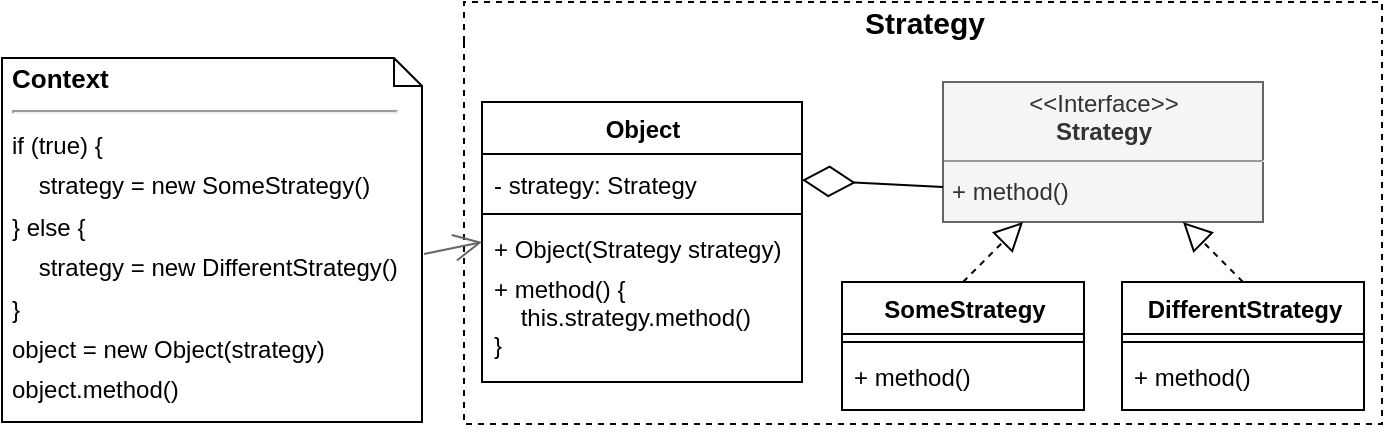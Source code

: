 <mxfile version="13.7.3" type="device"><diagram id="1sZ2zG_Gj7uYJ-5IVyu0" name="Страница 1"><mxGraphModel dx="1086" dy="806" grid="0" gridSize="10" guides="1" tooltips="1" connect="1" arrows="1" fold="1" page="0" pageScale="1" pageWidth="827" pageHeight="1169" math="0" shadow="0"><root><mxCell id="0"/><mxCell id="1" parent="0"/><mxCell id="fr49iSsMj7sJ7hY8_i7d-1" value="Strategy" style="swimlane;html=1;horizontal=1;startSize=20;fillColor=none;strokeColor=#000000;rounded=0;comic=0;fontSize=15;dashed=1;swimlaneLine=0;shadow=0;glass=0;perimeterSpacing=0;labelBackgroundColor=none;collapsible=0;" vertex="1" parent="1"><mxGeometry x="301" y="20" width="459" height="211" as="geometry"><mxRectangle x="110" y="60" width="100" height="20" as="alternateBounds"/></mxGeometry></mxCell><mxCell id="fr49iSsMj7sJ7hY8_i7d-2" value="DifferentStrategy" style="swimlane;fontStyle=1;align=center;verticalAlign=top;childLayout=stackLayout;horizontal=1;startSize=26;horizontalStack=0;resizeParent=1;resizeParentMax=0;resizeLast=0;collapsible=0;marginBottom=0;rounded=0;shadow=0;glass=0;comic=0;strokeWidth=1;fontSize=12;labelBackgroundColor=none;fillColor=#ffffff;html=1;" vertex="1" parent="fr49iSsMj7sJ7hY8_i7d-1"><mxGeometry x="329" y="140" width="121" height="64" as="geometry"/></mxCell><mxCell id="fr49iSsMj7sJ7hY8_i7d-3" value="" style="line;strokeWidth=1;fillColor=none;align=left;verticalAlign=middle;spacingTop=-1;spacingLeft=3;spacingRight=3;rotatable=0;labelPosition=right;points=[];portConstraint=eastwest;" vertex="1" parent="fr49iSsMj7sJ7hY8_i7d-2"><mxGeometry y="26" width="121" height="8" as="geometry"/></mxCell><mxCell id="fr49iSsMj7sJ7hY8_i7d-4" value="+ method()" style="text;strokeColor=none;fillColor=none;align=left;verticalAlign=top;spacingLeft=4;spacingRight=4;overflow=hidden;rotatable=0;points=[[0,0.5],[1,0.5]];portConstraint=eastwest;" vertex="1" parent="fr49iSsMj7sJ7hY8_i7d-2"><mxGeometry y="34" width="121" height="30" as="geometry"/></mxCell><mxCell id="fr49iSsMj7sJ7hY8_i7d-5" value="SomeStrategy" style="swimlane;fontStyle=1;align=center;verticalAlign=top;childLayout=stackLayout;horizontal=1;startSize=26;horizontalStack=0;resizeParent=1;resizeParentMax=0;resizeLast=0;collapsible=0;marginBottom=0;rounded=0;shadow=0;glass=0;comic=0;strokeWidth=1;fontSize=12;labelBackgroundColor=none;fillColor=#ffffff;html=1;" vertex="1" parent="fr49iSsMj7sJ7hY8_i7d-1"><mxGeometry x="189" y="140" width="121" height="64" as="geometry"/></mxCell><mxCell id="fr49iSsMj7sJ7hY8_i7d-6" value="" style="line;strokeWidth=1;fillColor=none;align=left;verticalAlign=middle;spacingTop=-1;spacingLeft=3;spacingRight=3;rotatable=0;labelPosition=right;points=[];portConstraint=eastwest;" vertex="1" parent="fr49iSsMj7sJ7hY8_i7d-5"><mxGeometry y="26" width="121" height="8" as="geometry"/></mxCell><mxCell id="fr49iSsMj7sJ7hY8_i7d-7" value="+ method()" style="text;strokeColor=none;fillColor=none;align=left;verticalAlign=top;spacingLeft=4;spacingRight=4;overflow=hidden;rotatable=0;points=[[0,0.5],[1,0.5]];portConstraint=eastwest;" vertex="1" parent="fr49iSsMj7sJ7hY8_i7d-5"><mxGeometry y="34" width="121" height="30" as="geometry"/></mxCell><mxCell id="fr49iSsMj7sJ7hY8_i7d-8" value="Object" style="swimlane;fontStyle=1;align=center;verticalAlign=top;childLayout=stackLayout;horizontal=1;startSize=26;horizontalStack=0;resizeParent=1;resizeParentMax=0;resizeLast=0;collapsible=0;marginBottom=0;rounded=0;shadow=0;glass=0;comic=0;strokeWidth=1;fontSize=12;labelBackgroundColor=none;fillColor=#ffffff;html=1;" vertex="1" parent="fr49iSsMj7sJ7hY8_i7d-1"><mxGeometry x="9.0" y="50" width="160" height="140" as="geometry"/></mxCell><mxCell id="fr49iSsMj7sJ7hY8_i7d-9" value="- strategy: Strategy" style="text;strokeColor=none;fillColor=none;align=left;verticalAlign=top;spacingLeft=4;spacingRight=4;overflow=hidden;rotatable=0;points=[[0,0.5],[1,0.5]];portConstraint=eastwest;spacingTop=2;" vertex="1" parent="fr49iSsMj7sJ7hY8_i7d-8"><mxGeometry y="26" width="160" height="26" as="geometry"/></mxCell><mxCell id="fr49iSsMj7sJ7hY8_i7d-10" value="" style="line;strokeWidth=1;fillColor=none;align=left;verticalAlign=middle;spacingTop=-1;spacingLeft=3;spacingRight=3;rotatable=0;labelPosition=right;points=[];portConstraint=eastwest;" vertex="1" parent="fr49iSsMj7sJ7hY8_i7d-8"><mxGeometry y="52" width="160" height="8" as="geometry"/></mxCell><mxCell id="fr49iSsMj7sJ7hY8_i7d-11" value="+ Object(Strategy strategy)" style="text;strokeColor=none;fillColor=none;align=left;verticalAlign=top;spacingLeft=4;spacingRight=4;overflow=hidden;rotatable=0;points=[[0,0.5],[1,0.5]];portConstraint=eastwest;" vertex="1" parent="fr49iSsMj7sJ7hY8_i7d-8"><mxGeometry y="60" width="160" height="20" as="geometry"/></mxCell><mxCell id="fr49iSsMj7sJ7hY8_i7d-12" value="+ method() {&#10;    this.strategy.method()&#10;}" style="text;strokeColor=none;fillColor=none;align=left;verticalAlign=top;spacingLeft=4;spacingRight=4;overflow=hidden;rotatable=0;points=[[0,0.5],[1,0.5]];portConstraint=eastwest;" vertex="1" parent="fr49iSsMj7sJ7hY8_i7d-8"><mxGeometry y="80" width="160" height="60" as="geometry"/></mxCell><mxCell id="fr49iSsMj7sJ7hY8_i7d-13" value="&lt;p style=&quot;margin: 4px 0px 0px ; text-align: center ; line-height: 120%&quot;&gt;&lt;span&gt;&amp;lt;&amp;lt;Interface&amp;gt;&amp;gt;&lt;/span&gt;&lt;br&gt;&lt;b&gt;Strategy&lt;/b&gt;&lt;/p&gt;&lt;hr size=&quot;1&quot;&gt;&lt;p style=&quot;margin: 0px 0px 0px 4px ; line-height: 160%&quot;&gt;+ method()&lt;br&gt;&lt;/p&gt;" style="verticalAlign=top;align=left;overflow=fill;fontSize=12;fontFamily=Helvetica;html=1;rounded=0;shadow=0;glass=0;comic=0;labelBackgroundColor=none;labelBorderColor=none;imageAspect=1;noLabel=0;portConstraintRotation=0;snapToPoint=0;container=1;dropTarget=1;collapsible=0;autosize=0;spacingLeft=0;spacingRight=0;fontStyle=0;fillColor=#f5f5f5;strokeColor=#666666;fontColor=#333333;" vertex="1" parent="fr49iSsMj7sJ7hY8_i7d-1"><mxGeometry x="239.5" y="40" width="160" height="70" as="geometry"/></mxCell><mxCell id="fr49iSsMj7sJ7hY8_i7d-14" value="" style="endArrow=block;dashed=1;endFill=0;endSize=12;html=1;exitX=0.5;exitY=0;exitDx=0;exitDy=0;entryX=0.25;entryY=1;entryDx=0;entryDy=0;" edge="1" parent="fr49iSsMj7sJ7hY8_i7d-1" source="fr49iSsMj7sJ7hY8_i7d-5" target="fr49iSsMj7sJ7hY8_i7d-13"><mxGeometry width="160" relative="1" as="geometry"><mxPoint x="269" y="-10" as="sourcePoint"/><mxPoint x="429" y="-10" as="targetPoint"/></mxGeometry></mxCell><mxCell id="fr49iSsMj7sJ7hY8_i7d-15" value="" style="endArrow=block;dashed=1;endFill=0;endSize=12;html=1;exitX=0.5;exitY=0;exitDx=0;exitDy=0;entryX=0.75;entryY=1;entryDx=0;entryDy=0;" edge="1" parent="fr49iSsMj7sJ7hY8_i7d-1" source="fr49iSsMj7sJ7hY8_i7d-2" target="fr49iSsMj7sJ7hY8_i7d-13"><mxGeometry width="160" relative="1" as="geometry"><mxPoint x="259" y="-10" as="sourcePoint"/><mxPoint x="419" y="-10" as="targetPoint"/></mxGeometry></mxCell><mxCell id="fr49iSsMj7sJ7hY8_i7d-16" value="" style="endArrow=diamondThin;endFill=0;endSize=24;html=1;entryX=1;entryY=0.5;entryDx=0;entryDy=0;exitX=0;exitY=0.75;exitDx=0;exitDy=0;" edge="1" parent="fr49iSsMj7sJ7hY8_i7d-1" source="fr49iSsMj7sJ7hY8_i7d-13" target="fr49iSsMj7sJ7hY8_i7d-9"><mxGeometry width="160" relative="1" as="geometry"><mxPoint x="269" y="160" as="sourcePoint"/><mxPoint x="429" y="160" as="targetPoint"/></mxGeometry></mxCell><mxCell id="fr49iSsMj7sJ7hY8_i7d-17" value="&lt;p style=&quot;line-height: 20%&quot;&gt;Context&lt;br&gt;&lt;/p&gt;&lt;hr&gt;&lt;span style=&quot;font-size: 12px ; font-weight: 400 ; line-height: 170%&quot;&gt;if (true) {&lt;br&gt;&amp;nbsp; &amp;nbsp; strategy = new SomeStrategy()&lt;br&gt;&lt;/span&gt;&lt;font style=&quot;font-size: 12px&quot;&gt;&lt;span style=&quot;font-weight: normal ; line-height: 170%&quot;&gt;} else {&lt;br&gt;&amp;nbsp; &amp;nbsp; strategy = new DifferentStrategy()&lt;br&gt;}&lt;br&gt;&lt;/span&gt;&lt;/font&gt;&lt;span style=&quot;font-weight: 400 ; line-height: 170% ; font-size: 12px&quot;&gt;object = new Object(strategy)&lt;br&gt;&lt;/span&gt;&lt;span style=&quot;font-size: 12px ; font-weight: 400 ; line-height: 170%&quot;&gt;object.method()&lt;/span&gt;&lt;br&gt;&lt;p&gt;&lt;/p&gt;" style="shape=note;size=14;verticalAlign=top;align=left;spacingTop=-13;rounded=0;shadow=0;glass=0;comic=0;strokeColor=#000000;fillColor=none;fontSize=13;fontStyle=1;labelBorderColor=none;whiteSpace=wrap;html=1;spacingLeft=0;spacingBottom=0;spacingRight=0;spacing=5;labelBackgroundColor=none;" vertex="1" parent="1"><mxGeometry x="70" y="48" width="210" height="182" as="geometry"/></mxCell><mxCell id="fr49iSsMj7sJ7hY8_i7d-18" value="" style="endArrow=open;endFill=1;endSize=12;html=1;exitX=0;exitY=0;exitDx=211;exitDy=98;exitPerimeter=0;entryX=0;entryY=0.5;entryDx=0;entryDy=0;strokeColor=#666666;" edge="1" parent="1" source="fr49iSsMj7sJ7hY8_i7d-17" target="fr49iSsMj7sJ7hY8_i7d-11"><mxGeometry width="160" relative="1" as="geometry"><mxPoint x="281" y="-7429" as="sourcePoint"/><mxPoint x="441" y="-7429" as="targetPoint"/></mxGeometry></mxCell></root></mxGraphModel></diagram></mxfile>